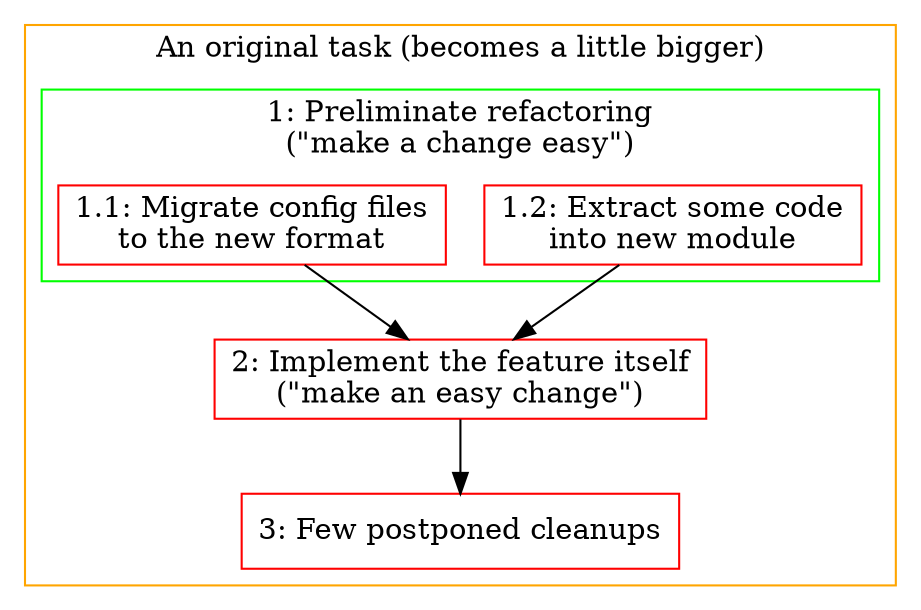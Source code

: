digraph g {
node [shape=box, color=red];
edge [color=black];
subgraph cluster_0 {
    color=orange;
    label = "An original task (becomes a little bigger)";
    subgraph cluster_1 {
        color = green;
        label="1: Preliminate refactoring
(&quot;make a change easy&quot;)";

        5 [label="1.2: Extract some code
into new module"];
        6 [label="1.1: Migrate config files
to the new format"];
    }
3 [label="2: Implement the feature itself
(&quot;make an easy change&quot;)"];
4 [label="3: Few postponed cleanups"];
5 -> 3;
6 -> 3
3 -> 4;
}
}

